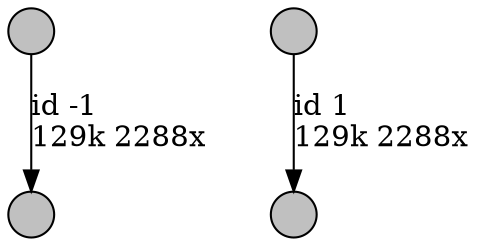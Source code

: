 digraph {
nodesep = 0.5;
node [shape = circle, label = "", height = 0.3];
"0" [style = "filled", fillcolor = "grey"];
"1" [style = "filled", fillcolor = "grey"];
"2" [style = "filled", fillcolor = "grey"];
"3" [style = "filled", fillcolor = "grey"];
"3" -> "1" [label = "id 1\l129k 2288x", color = "black"] ;
"2" -> "0" [label = "id -1\l129k 2288x", color = "black"] ;
}
